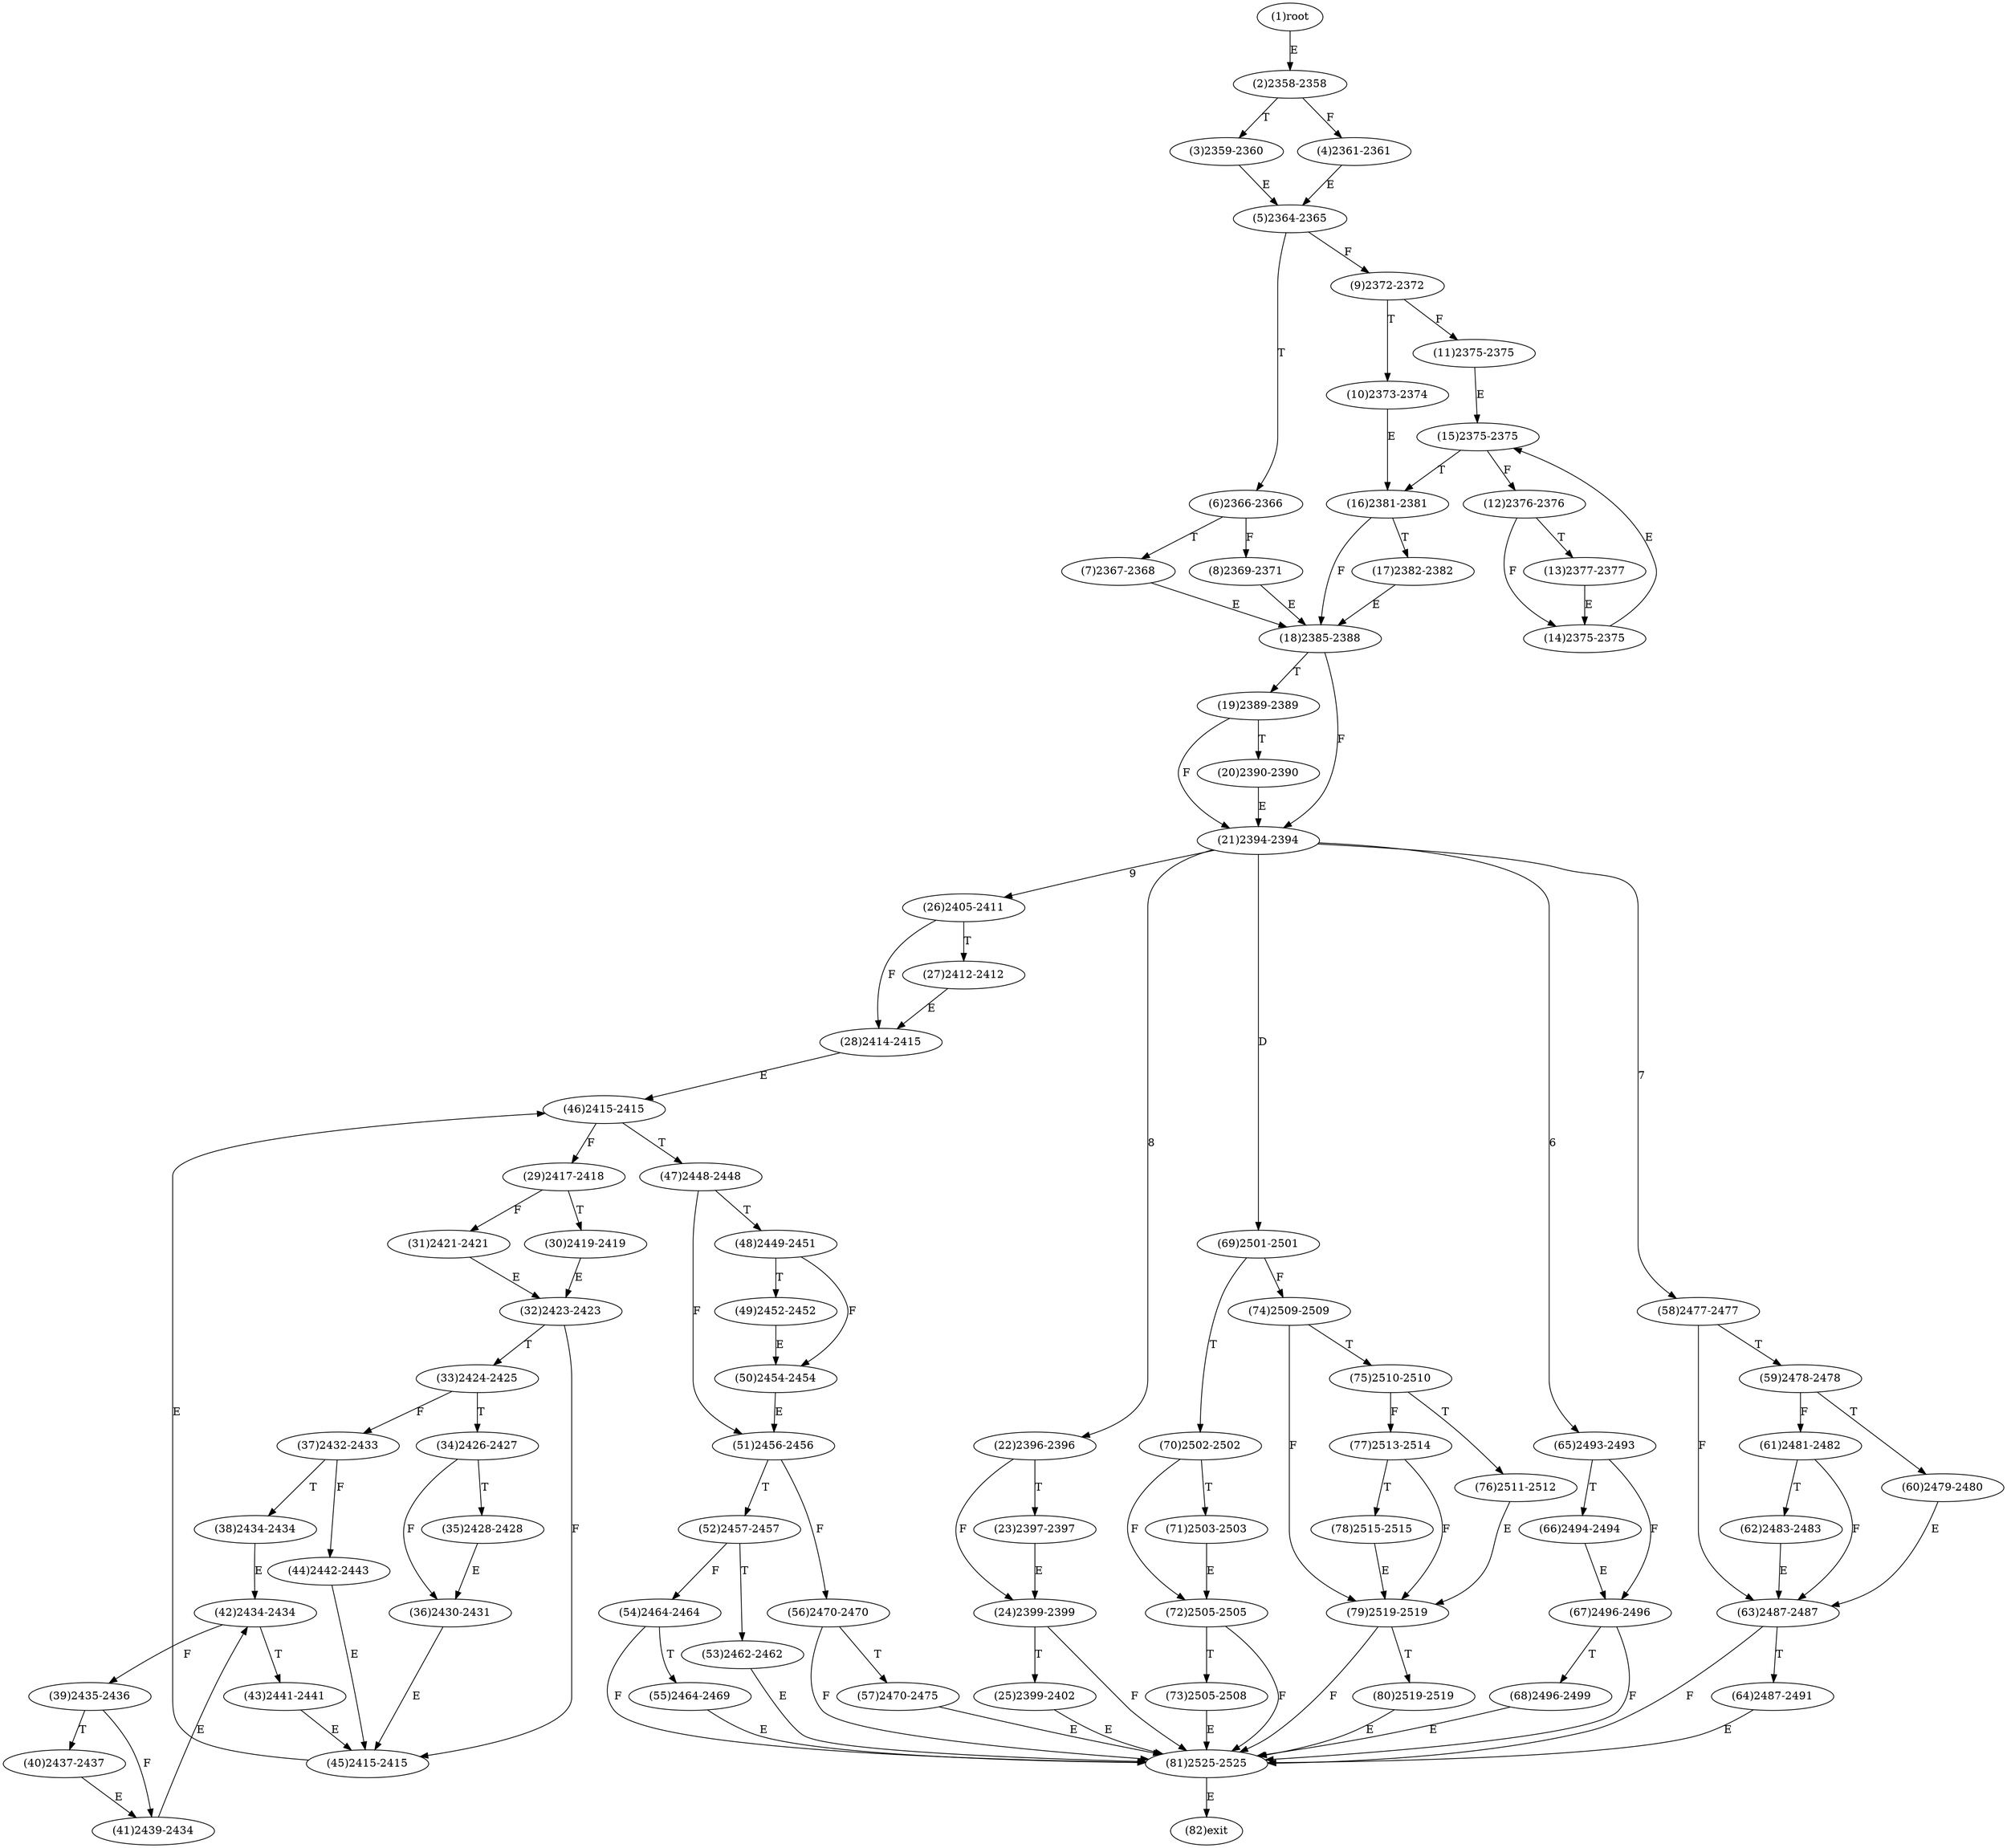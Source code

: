 digraph "" { 
1[ label="(1)root"];
2[ label="(2)2358-2358"];
3[ label="(3)2359-2360"];
4[ label="(4)2361-2361"];
5[ label="(5)2364-2365"];
6[ label="(6)2366-2366"];
7[ label="(7)2367-2368"];
8[ label="(8)2369-2371"];
9[ label="(9)2372-2372"];
10[ label="(10)2373-2374"];
11[ label="(11)2375-2375"];
12[ label="(12)2376-2376"];
13[ label="(13)2377-2377"];
14[ label="(14)2375-2375"];
15[ label="(15)2375-2375"];
17[ label="(17)2382-2382"];
16[ label="(16)2381-2381"];
19[ label="(19)2389-2389"];
18[ label="(18)2385-2388"];
21[ label="(21)2394-2394"];
20[ label="(20)2390-2390"];
23[ label="(23)2397-2397"];
22[ label="(22)2396-2396"];
25[ label="(25)2399-2402"];
24[ label="(24)2399-2399"];
27[ label="(27)2412-2412"];
26[ label="(26)2405-2411"];
29[ label="(29)2417-2418"];
28[ label="(28)2414-2415"];
31[ label="(31)2421-2421"];
30[ label="(30)2419-2419"];
34[ label="(34)2426-2427"];
35[ label="(35)2428-2428"];
32[ label="(32)2423-2423"];
33[ label="(33)2424-2425"];
38[ label="(38)2434-2434"];
39[ label="(39)2435-2436"];
36[ label="(36)2430-2431"];
37[ label="(37)2432-2433"];
42[ label="(42)2434-2434"];
43[ label="(43)2441-2441"];
40[ label="(40)2437-2437"];
41[ label="(41)2439-2434"];
46[ label="(46)2415-2415"];
47[ label="(47)2448-2448"];
44[ label="(44)2442-2443"];
45[ label="(45)2415-2415"];
51[ label="(51)2456-2456"];
50[ label="(50)2454-2454"];
49[ label="(49)2452-2452"];
48[ label="(48)2449-2451"];
55[ label="(55)2464-2469"];
54[ label="(54)2464-2464"];
53[ label="(53)2462-2462"];
52[ label="(52)2457-2457"];
59[ label="(59)2478-2478"];
58[ label="(58)2477-2477"];
57[ label="(57)2470-2475"];
56[ label="(56)2470-2470"];
63[ label="(63)2487-2487"];
62[ label="(62)2483-2483"];
61[ label="(61)2481-2482"];
60[ label="(60)2479-2480"];
68[ label="(68)2496-2499"];
69[ label="(69)2501-2501"];
70[ label="(70)2502-2502"];
71[ label="(71)2503-2503"];
64[ label="(64)2487-2491"];
65[ label="(65)2493-2493"];
66[ label="(66)2494-2494"];
67[ label="(67)2496-2496"];
76[ label="(76)2511-2512"];
77[ label="(77)2513-2514"];
78[ label="(78)2515-2515"];
79[ label="(79)2519-2519"];
72[ label="(72)2505-2505"];
73[ label="(73)2505-2508"];
74[ label="(74)2509-2509"];
75[ label="(75)2510-2510"];
81[ label="(81)2525-2525"];
80[ label="(80)2519-2519"];
82[ label="(82)exit"];
1->2[ label="E"];
2->4[ label="F"];
2->3[ label="T"];
3->5[ label="E"];
4->5[ label="E"];
5->9[ label="F"];
5->6[ label="T"];
6->8[ label="F"];
6->7[ label="T"];
7->18[ label="E"];
8->18[ label="E"];
9->11[ label="F"];
9->10[ label="T"];
10->16[ label="E"];
11->15[ label="E"];
12->14[ label="F"];
12->13[ label="T"];
13->14[ label="E"];
14->15[ label="E"];
15->12[ label="F"];
15->16[ label="T"];
16->18[ label="F"];
16->17[ label="T"];
17->18[ label="E"];
18->21[ label="F"];
18->19[ label="T"];
19->21[ label="F"];
19->20[ label="T"];
20->21[ label="E"];
21->65[ label="6"];
21->58[ label="7"];
21->22[ label="8"];
21->26[ label="9"];
21->69[ label="D"];
22->24[ label="F"];
22->23[ label="T"];
23->24[ label="E"];
24->81[ label="F"];
24->25[ label="T"];
25->81[ label="E"];
26->28[ label="F"];
26->27[ label="T"];
27->28[ label="E"];
28->46[ label="E"];
29->31[ label="F"];
29->30[ label="T"];
30->32[ label="E"];
31->32[ label="E"];
32->45[ label="F"];
32->33[ label="T"];
33->37[ label="F"];
33->34[ label="T"];
34->36[ label="F"];
34->35[ label="T"];
35->36[ label="E"];
36->45[ label="E"];
37->44[ label="F"];
37->38[ label="T"];
38->42[ label="E"];
39->41[ label="F"];
39->40[ label="T"];
40->41[ label="E"];
41->42[ label="E"];
42->39[ label="F"];
42->43[ label="T"];
43->45[ label="E"];
44->45[ label="E"];
45->46[ label="E"];
46->29[ label="F"];
46->47[ label="T"];
47->51[ label="F"];
47->48[ label="T"];
48->50[ label="F"];
48->49[ label="T"];
49->50[ label="E"];
50->51[ label="E"];
51->56[ label="F"];
51->52[ label="T"];
52->54[ label="F"];
52->53[ label="T"];
53->81[ label="E"];
54->81[ label="F"];
54->55[ label="T"];
55->81[ label="E"];
56->81[ label="F"];
56->57[ label="T"];
57->81[ label="E"];
58->63[ label="F"];
58->59[ label="T"];
59->61[ label="F"];
59->60[ label="T"];
60->63[ label="E"];
61->63[ label="F"];
61->62[ label="T"];
62->63[ label="E"];
63->81[ label="F"];
63->64[ label="T"];
64->81[ label="E"];
65->67[ label="F"];
65->66[ label="T"];
66->67[ label="E"];
67->81[ label="F"];
67->68[ label="T"];
68->81[ label="E"];
69->74[ label="F"];
69->70[ label="T"];
70->72[ label="F"];
70->71[ label="T"];
71->72[ label="E"];
72->81[ label="F"];
72->73[ label="T"];
73->81[ label="E"];
74->79[ label="F"];
74->75[ label="T"];
75->77[ label="F"];
75->76[ label="T"];
76->79[ label="E"];
77->79[ label="F"];
77->78[ label="T"];
78->79[ label="E"];
79->81[ label="F"];
79->80[ label="T"];
80->81[ label="E"];
81->82[ label="E"];
}
